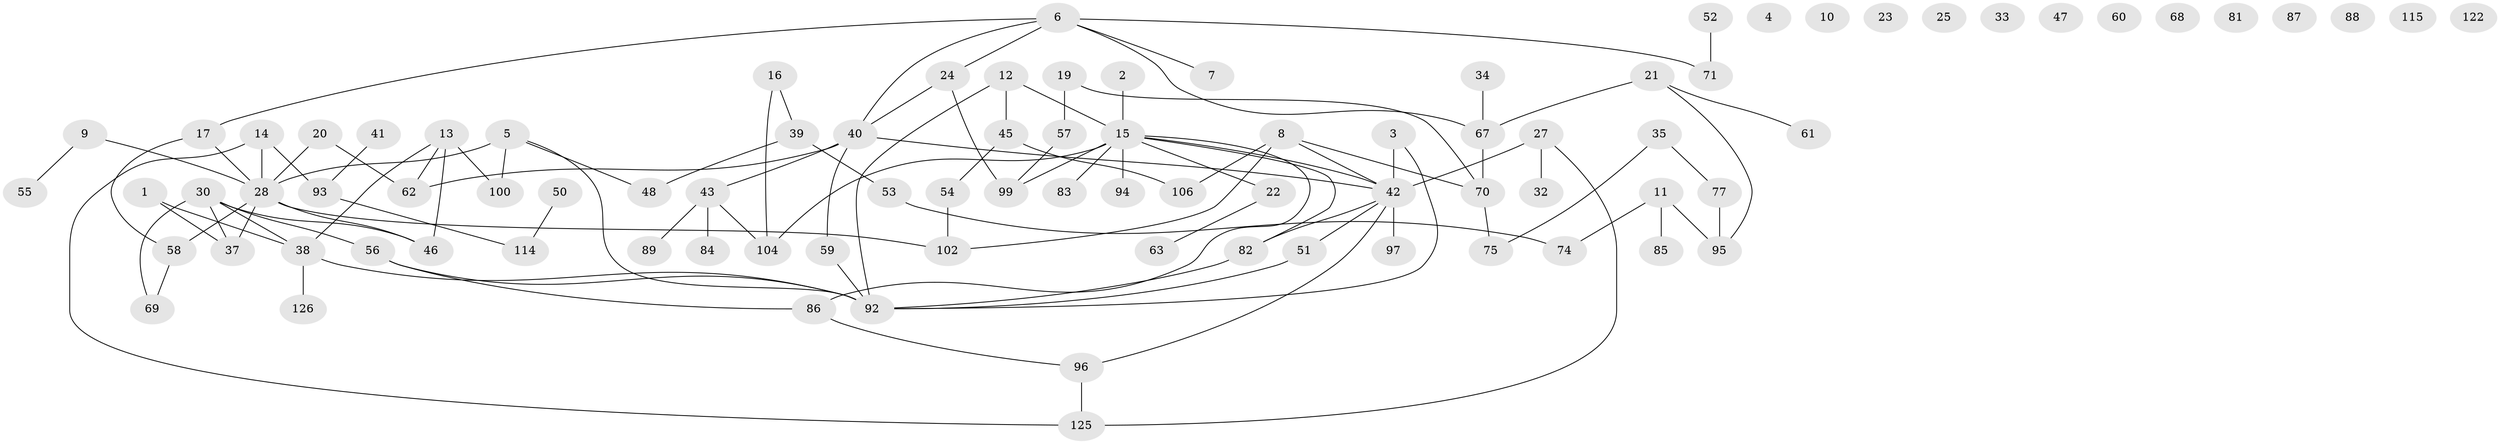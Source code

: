 // original degree distribution, {2: 0.28125, 1: 0.1875, 0: 0.1015625, 4: 0.09375, 3: 0.2890625, 7: 0.0078125, 5: 0.03125, 8: 0.0078125}
// Generated by graph-tools (version 1.1) at 2025/16/03/04/25 18:16:37]
// undirected, 89 vertices, 106 edges
graph export_dot {
graph [start="1"]
  node [color=gray90,style=filled];
  1;
  2;
  3 [super="+18"];
  4;
  5 [super="+36"];
  6 [super="+26+64+112"];
  7;
  8 [super="+90"];
  9 [super="+78"];
  10;
  11 [super="+31"];
  12 [super="+80"];
  13 [super="+73"];
  14;
  15 [super="+65+109+29"];
  16 [super="+111+49"];
  17 [super="+66"];
  19 [super="+79"];
  20 [super="+119"];
  21 [super="+124"];
  22;
  23;
  24 [super="+91"];
  25;
  27;
  28 [super="+123+44"];
  30 [super="+118"];
  32;
  33;
  34;
  35;
  37 [super="+76"];
  38;
  39;
  40 [super="+110+121"];
  41;
  42 [super="+72"];
  43 [super="+105"];
  45;
  46;
  47;
  48;
  50;
  51;
  52;
  53;
  54;
  55;
  56;
  57;
  58;
  59;
  60;
  61;
  62;
  63;
  67 [super="+107"];
  68;
  69;
  70 [super="+108"];
  71;
  74;
  75;
  77;
  81;
  82;
  83;
  84;
  85;
  86;
  87;
  88;
  89;
  92 [super="+98"];
  93;
  94;
  95 [super="+113"];
  96;
  97;
  99;
  100;
  102;
  104;
  106;
  114 [super="+117"];
  115;
  122;
  125;
  126;
  1 -- 38;
  1 -- 37;
  2 -- 15;
  3 -- 42;
  3 -- 92;
  5 -- 48;
  5 -- 100;
  5 -- 28;
  5 -- 92;
  6 -- 67;
  6 -- 71;
  6 -- 24;
  6 -- 7;
  6 -- 17;
  6 -- 40;
  8 -- 42;
  8 -- 70;
  8 -- 106;
  8 -- 102;
  9 -- 55;
  9 -- 28;
  11 -- 85;
  11 -- 95;
  11 -- 74;
  12 -- 15;
  12 -- 45;
  12 -- 92;
  13 -- 62;
  13 -- 46;
  13 -- 100;
  13 -- 38;
  14 -- 93;
  14 -- 125;
  14 -- 28;
  15 -- 83;
  15 -- 86;
  15 -- 94;
  15 -- 104;
  15 -- 42;
  15 -- 82;
  15 -- 22;
  15 -- 99;
  16 -- 104;
  16 -- 39;
  17 -- 58;
  17 -- 28;
  19 -- 57;
  19 -- 70;
  20 -- 62;
  20 -- 28;
  21 -- 67;
  21 -- 61;
  21 -- 95;
  22 -- 63;
  24 -- 99;
  24 -- 40;
  27 -- 32;
  27 -- 42;
  27 -- 125;
  28 -- 58;
  28 -- 37;
  28 -- 102;
  28 -- 46;
  30 -- 38;
  30 -- 46;
  30 -- 56;
  30 -- 69;
  30 -- 37;
  34 -- 67;
  35 -- 75;
  35 -- 77;
  38 -- 126;
  38 -- 92;
  39 -- 48;
  39 -- 53;
  40 -- 59;
  40 -- 42;
  40 -- 62;
  40 -- 43;
  41 -- 93;
  42 -- 82;
  42 -- 96;
  42 -- 97;
  42 -- 51;
  43 -- 84;
  43 -- 104;
  43 -- 89;
  45 -- 54;
  45 -- 106;
  50 -- 114;
  51 -- 92;
  52 -- 71;
  53 -- 74;
  54 -- 102;
  56 -- 86;
  56 -- 92;
  57 -- 99;
  58 -- 69;
  59 -- 92;
  67 -- 70;
  70 -- 75;
  77 -- 95;
  82 -- 92;
  86 -- 96;
  93 -- 114;
  96 -- 125;
}
